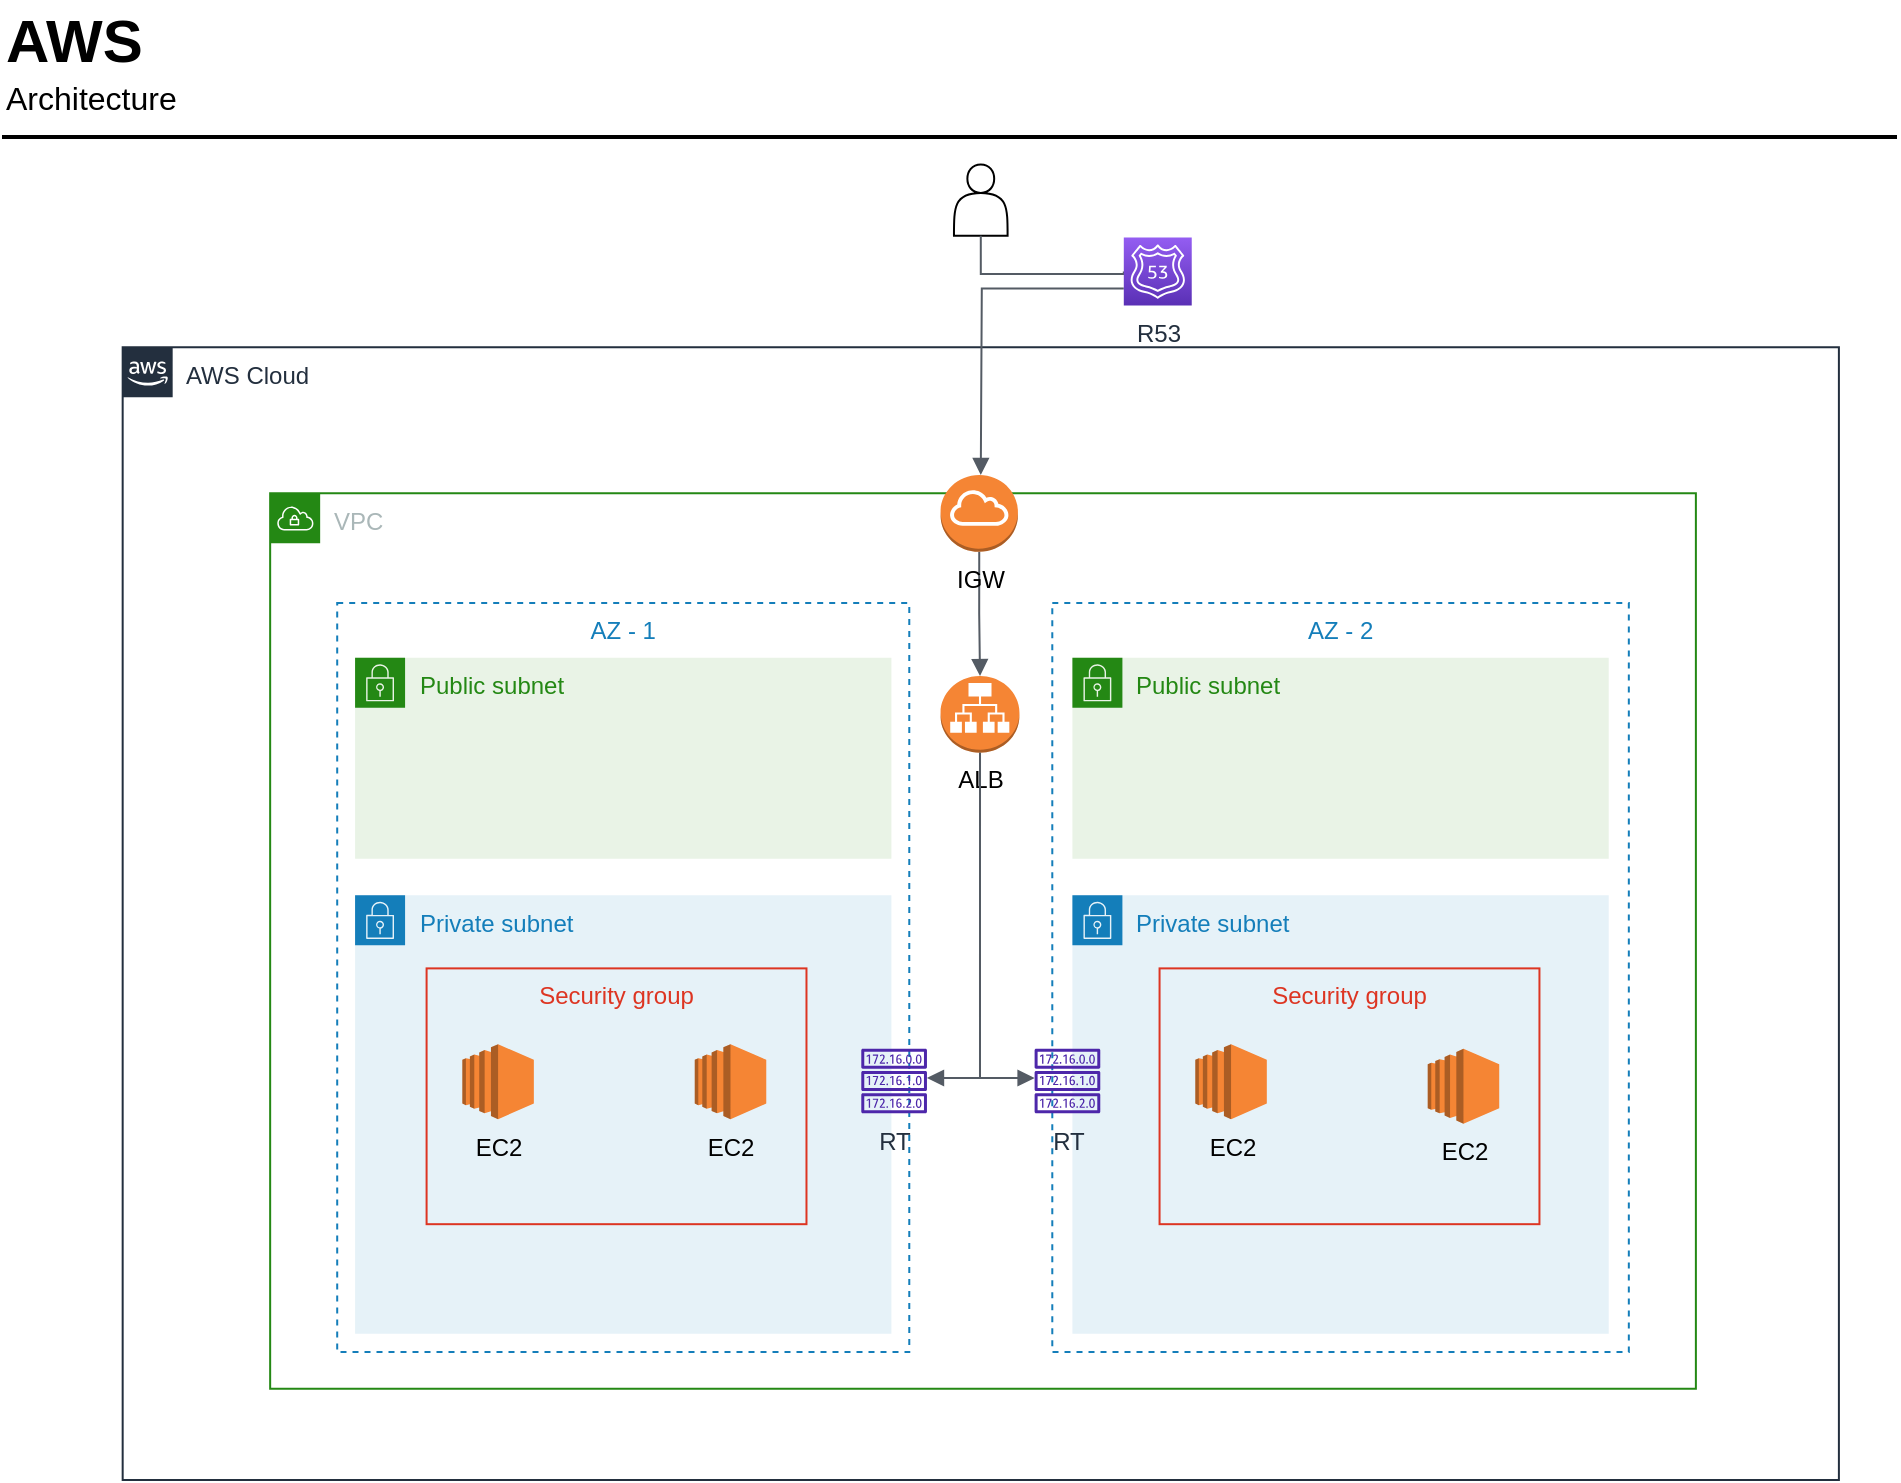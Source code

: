 <mxfile version="20.2.2" type="github">
  <diagram id="Ht1M8jgEwFfnCIfOTk4-" name="Page-1">
    <mxGraphModel dx="1306" dy="781" grid="1" gridSize="10" guides="1" tooltips="1" connect="1" arrows="1" fold="1" page="1" pageScale="1" pageWidth="1169" pageHeight="827" math="0" shadow="0">
      <root>
        <mxCell id="0" />
        <mxCell id="1" parent="0" />
        <mxCell id="-QjtrjUzRDEMRZ5MF8oH-47" value="AWS" style="text;html=1;resizable=0;points=[];autosize=1;align=left;verticalAlign=top;spacingTop=-4;fontSize=30;fontStyle=1" parent="1" vertex="1">
          <mxGeometry x="111" y="50" width="90" height="40" as="geometry" />
        </mxCell>
        <mxCell id="-QjtrjUzRDEMRZ5MF8oH-48" value="Architecture" style="text;html=1;resizable=0;points=[];autosize=1;align=left;verticalAlign=top;spacingTop=-4;fontSize=16;" parent="1" vertex="1">
          <mxGeometry x="111" y="86.543" width="110" height="30" as="geometry" />
        </mxCell>
        <mxCell id="SCVMTBWpLvtzJIhz15lM-1" value="" style="line;strokeWidth=2;html=1;fontSize=14;" parent="1" vertex="1">
          <mxGeometry x="111" y="113.951" width="947.5" height="9.136" as="geometry" />
        </mxCell>
        <mxCell id="GHpW76NrXh7rv0FX1-69-12" value="" style="shape=actor;whiteSpace=wrap;html=1;" vertex="1" parent="1">
          <mxGeometry x="586.985" y="132.222" width="26.816" height="35.63" as="geometry" />
        </mxCell>
        <mxCell id="GHpW76NrXh7rv0FX1-69-16" value="AWS Cloud" style="points=[[0,0],[0.25,0],[0.5,0],[0.75,0],[1,0],[1,0.25],[1,0.5],[1,0.75],[1,1],[0.75,1],[0.5,1],[0.25,1],[0,1],[0,0.75],[0,0.5],[0,0.25]];outlineConnect=0;gradientColor=none;html=1;whiteSpace=wrap;fontSize=12;fontStyle=0;container=1;pointerEvents=0;collapsible=0;recursiveResize=0;shape=mxgraph.aws4.group;grIcon=mxgraph.aws4.group_aws_cloud_alt;strokeColor=#232F3E;fillColor=none;verticalAlign=top;align=left;spacingLeft=30;fontColor=#232F3E;dashed=0;" vertex="1" parent="1">
          <mxGeometry x="171.336" y="223.58" width="858.113" height="566.42" as="geometry" />
        </mxCell>
        <mxCell id="GHpW76NrXh7rv0FX1-69-11" value="VPC" style="points=[[0,0],[0.25,0],[0.5,0],[0.75,0],[1,0],[1,0.25],[1,0.5],[1,0.75],[1,1],[0.75,1],[0.5,1],[0.25,1],[0,1],[0,0.75],[0,0.5],[0,0.25]];outlineConnect=0;gradientColor=none;html=1;whiteSpace=wrap;fontSize=12;fontStyle=0;container=1;pointerEvents=0;collapsible=0;recursiveResize=0;shape=mxgraph.aws4.group;grIcon=mxgraph.aws4.group_vpc;strokeColor=#248814;fillColor=none;verticalAlign=top;align=left;spacingLeft=30;fontColor=#AAB7B8;dashed=0;" vertex="1" parent="GHpW76NrXh7rv0FX1-69-16">
          <mxGeometry x="73.744" y="73.086" width="712.86" height="447.654" as="geometry" />
        </mxCell>
        <mxCell id="GHpW76NrXh7rv0FX1-69-20" value="AZ - 2" style="fillColor=none;strokeColor=#147EBA;dashed=1;verticalAlign=top;fontStyle=0;fontColor=#147EBA;" vertex="1" parent="GHpW76NrXh7rv0FX1-69-11">
          <mxGeometry x="391.067" y="54.815" width="288.272" height="374.568" as="geometry" />
        </mxCell>
        <mxCell id="GHpW76NrXh7rv0FX1-69-31" value="Private subnet" style="points=[[0,0],[0.25,0],[0.5,0],[0.75,0],[1,0],[1,0.25],[1,0.5],[1,0.75],[1,1],[0.75,1],[0.5,1],[0.25,1],[0,1],[0,0.75],[0,0.5],[0,0.25]];outlineConnect=0;gradientColor=none;html=1;whiteSpace=wrap;fontSize=12;fontStyle=0;container=1;pointerEvents=0;collapsible=0;recursiveResize=0;shape=mxgraph.aws4.group;grIcon=mxgraph.aws4.group_security_group;grStroke=0;strokeColor=#147EBA;fillColor=#E6F2F8;verticalAlign=top;align=left;spacingLeft=30;fontColor=#147EBA;dashed=0;" vertex="1" parent="GHpW76NrXh7rv0FX1-69-11">
          <mxGeometry x="401.123" y="200.988" width="268.16" height="219.259" as="geometry" />
        </mxCell>
        <mxCell id="GHpW76NrXh7rv0FX1-69-29" value="Public subnet" style="points=[[0,0],[0.25,0],[0.5,0],[0.75,0],[1,0],[1,0.25],[1,0.5],[1,0.75],[1,1],[0.75,1],[0.5,1],[0.25,1],[0,1],[0,0.75],[0,0.5],[0,0.25]];outlineConnect=0;gradientColor=none;html=1;whiteSpace=wrap;fontSize=12;fontStyle=0;container=1;pointerEvents=0;collapsible=0;recursiveResize=0;shape=mxgraph.aws4.group;grIcon=mxgraph.aws4.group_security_group;grStroke=0;strokeColor=#248814;fillColor=#E9F3E6;verticalAlign=top;align=left;spacingLeft=30;fontColor=#248814;dashed=0;" vertex="1" parent="GHpW76NrXh7rv0FX1-69-11">
          <mxGeometry x="401.123" y="82.222" width="268.16" height="100.494" as="geometry" />
        </mxCell>
        <mxCell id="GHpW76NrXh7rv0FX1-69-32" value="ALB" style="outlineConnect=0;dashed=0;verticalLabelPosition=bottom;verticalAlign=top;align=center;html=1;shape=mxgraph.aws3.application_load_balancer;fillColor=#F58534;gradientColor=none;" vertex="1" parent="GHpW76NrXh7rv0FX1-69-11">
          <mxGeometry x="335.209" y="91.358" width="39.437" height="38.37" as="geometry" />
        </mxCell>
        <mxCell id="GHpW76NrXh7rv0FX1-69-35" value="" style="edgeStyle=orthogonalEdgeStyle;html=1;endArrow=block;elbow=vertical;startArrow=none;endFill=1;strokeColor=#545B64;rounded=0;entryX=0.5;entryY=0;entryDx=0;entryDy=0;entryPerimeter=0;exitX=0.5;exitY=1;exitDx=0;exitDy=0;exitPerimeter=0;" edge="1" parent="GHpW76NrXh7rv0FX1-69-11" source="GHpW76NrXh7rv0FX1-69-22" target="GHpW76NrXh7rv0FX1-69-32">
          <mxGeometry width="100" relative="1" as="geometry">
            <mxPoint x="256.987" y="118.765" as="sourcePoint" />
            <mxPoint x="346.374" y="118.765" as="targetPoint" />
          </mxGeometry>
        </mxCell>
        <mxCell id="GHpW76NrXh7rv0FX1-69-38" value="" style="edgeStyle=orthogonalEdgeStyle;html=1;endArrow=block;elbow=vertical;startArrow=none;endFill=1;strokeColor=#545B64;rounded=0;exitX=0.5;exitY=1;exitDx=0;exitDy=0;exitPerimeter=0;" edge="1" parent="GHpW76NrXh7rv0FX1-69-11" source="GHpW76NrXh7rv0FX1-69-32" target="GHpW76NrXh7rv0FX1-69-34">
          <mxGeometry width="100" relative="1" as="geometry">
            <mxPoint x="256.987" y="118.765" as="sourcePoint" />
            <mxPoint x="346.374" y="118.765" as="targetPoint" />
            <Array as="points">
              <mxPoint x="354.866" y="292.346" />
            </Array>
          </mxGeometry>
        </mxCell>
        <mxCell id="GHpW76NrXh7rv0FX1-69-34" value="RT" style="sketch=0;outlineConnect=0;fontColor=#232F3E;gradientColor=none;fillColor=#4D27AA;strokeColor=none;dashed=0;verticalLabelPosition=bottom;verticalAlign=top;align=center;html=1;fontSize=12;fontStyle=0;aspect=fixed;pointerEvents=1;shape=mxgraph.aws4.route_table;" vertex="1" parent="GHpW76NrXh7rv0FX1-69-11">
          <mxGeometry x="382.129" y="277.728" width="33.028" height="32.179" as="geometry" />
        </mxCell>
        <mxCell id="GHpW76NrXh7rv0FX1-69-22" value="IGW" style="outlineConnect=0;dashed=0;verticalLabelPosition=bottom;verticalAlign=top;align=center;html=1;shape=mxgraph.aws3.internet_gateway;fillColor=#F58534;gradientColor=none;" vertex="1" parent="GHpW76NrXh7rv0FX1-69-11">
          <mxGeometry x="335.209" y="-9.136" width="38.66" height="38.37" as="geometry" />
        </mxCell>
        <mxCell id="GHpW76NrXh7rv0FX1-69-19" value="AZ - 1" style="fillColor=none;strokeColor=#147EBA;dashed=1;verticalAlign=top;fontStyle=0;fontColor=#147EBA;" vertex="1" parent="GHpW76NrXh7rv0FX1-69-11">
          <mxGeometry x="33.52" y="54.815" width="286.038" height="374.568" as="geometry" />
        </mxCell>
        <mxCell id="GHpW76NrXh7rv0FX1-69-27" value="Public subnet" style="points=[[0,0],[0.25,0],[0.5,0],[0.75,0],[1,0],[1,0.25],[1,0.5],[1,0.75],[1,1],[0.75,1],[0.5,1],[0.25,1],[0,1],[0,0.75],[0,0.5],[0,0.25]];outlineConnect=0;gradientColor=none;html=1;whiteSpace=wrap;fontSize=12;fontStyle=0;container=1;pointerEvents=0;collapsible=0;recursiveResize=0;shape=mxgraph.aws4.group;grIcon=mxgraph.aws4.group_security_group;grStroke=0;strokeColor=#248814;fillColor=#E9F3E6;verticalAlign=top;align=left;spacingLeft=30;fontColor=#248814;dashed=0;" vertex="1" parent="GHpW76NrXh7rv0FX1-69-11">
          <mxGeometry x="42.459" y="82.222" width="268.16" height="100.494" as="geometry" />
        </mxCell>
        <mxCell id="GHpW76NrXh7rv0FX1-69-25" value="Private subnet" style="points=[[0,0],[0.25,0],[0.5,0],[0.75,0],[1,0],[1,0.25],[1,0.5],[1,0.75],[1,1],[0.75,1],[0.5,1],[0.25,1],[0,1],[0,0.75],[0,0.5],[0,0.25]];outlineConnect=0;gradientColor=none;html=1;whiteSpace=wrap;fontSize=12;fontStyle=0;container=1;pointerEvents=0;collapsible=0;recursiveResize=0;shape=mxgraph.aws4.group;grIcon=mxgraph.aws4.group_security_group;grStroke=0;strokeColor=#147EBA;fillColor=#E6F2F8;verticalAlign=top;align=left;spacingLeft=30;fontColor=#147EBA;dashed=0;" vertex="1" parent="GHpW76NrXh7rv0FX1-69-11">
          <mxGeometry x="42.459" y="200.988" width="268.16" height="219.259" as="geometry" />
        </mxCell>
        <mxCell id="GHpW76NrXh7rv0FX1-69-40" value="EC2" style="outlineConnect=0;dashed=0;verticalLabelPosition=bottom;verticalAlign=top;align=center;html=1;shape=mxgraph.aws3.ec2;fillColor=#F58534;gradientColor=none;" vertex="1" parent="GHpW76NrXh7rv0FX1-69-25">
          <mxGeometry x="53.632" y="74.457" width="35.755" height="37.457" as="geometry" />
        </mxCell>
        <mxCell id="GHpW76NrXh7rv0FX1-69-33" value="RT" style="sketch=0;outlineConnect=0;fontColor=#232F3E;gradientColor=none;fillColor=#4D27AA;strokeColor=none;dashed=0;verticalLabelPosition=bottom;verticalAlign=top;align=center;html=1;fontSize=12;fontStyle=0;aspect=fixed;pointerEvents=1;shape=mxgraph.aws4.route_table;" vertex="1" parent="GHpW76NrXh7rv0FX1-69-11">
          <mxGeometry x="295.468" y="277.728" width="33.028" height="32.179" as="geometry" />
        </mxCell>
        <mxCell id="GHpW76NrXh7rv0FX1-69-37" value="" style="edgeStyle=orthogonalEdgeStyle;html=1;endArrow=block;elbow=vertical;startArrow=none;endFill=1;strokeColor=#545B64;rounded=0;exitX=0.5;exitY=1;exitDx=0;exitDy=0;exitPerimeter=0;" edge="1" parent="GHpW76NrXh7rv0FX1-69-11" source="GHpW76NrXh7rv0FX1-69-32" target="GHpW76NrXh7rv0FX1-69-33">
          <mxGeometry width="100" relative="1" as="geometry">
            <mxPoint x="256.987" y="146.173" as="sourcePoint" />
            <mxPoint x="346.374" y="146.173" as="targetPoint" />
            <Array as="points">
              <mxPoint x="354.866" y="292.346" />
            </Array>
          </mxGeometry>
        </mxCell>
        <mxCell id="GHpW76NrXh7rv0FX1-69-39" value="EC2" style="outlineConnect=0;dashed=0;verticalLabelPosition=bottom;verticalAlign=top;align=center;html=1;shape=mxgraph.aws3.ec2;fillColor=#F58534;gradientColor=none;" vertex="1" parent="GHpW76NrXh7rv0FX1-69-11">
          <mxGeometry x="212.294" y="275.444" width="35.755" height="37.457" as="geometry" />
        </mxCell>
        <mxCell id="GHpW76NrXh7rv0FX1-69-42" value="EC2" style="outlineConnect=0;dashed=0;verticalLabelPosition=bottom;verticalAlign=top;align=center;html=1;shape=mxgraph.aws3.ec2;fillColor=#F58534;gradientColor=none;" vertex="1" parent="GHpW76NrXh7rv0FX1-69-11">
          <mxGeometry x="462.577" y="275.444" width="35.755" height="37.457" as="geometry" />
        </mxCell>
        <mxCell id="GHpW76NrXh7rv0FX1-69-41" value="EC2" style="outlineConnect=0;dashed=0;verticalLabelPosition=bottom;verticalAlign=top;align=center;html=1;shape=mxgraph.aws3.ec2;fillColor=#F58534;gradientColor=none;" vertex="1" parent="GHpW76NrXh7rv0FX1-69-11">
          <mxGeometry x="578.779" y="277.728" width="35.755" height="37.457" as="geometry" />
        </mxCell>
        <mxCell id="GHpW76NrXh7rv0FX1-69-51" value="Security group" style="fillColor=none;strokeColor=#DD3522;verticalAlign=top;fontStyle=0;fontColor=#DD3522;" vertex="1" parent="GHpW76NrXh7rv0FX1-69-11">
          <mxGeometry x="78.213" y="237.531" width="189.947" height="127.901" as="geometry" />
        </mxCell>
        <mxCell id="GHpW76NrXh7rv0FX1-69-52" value="Security group" style="fillColor=none;strokeColor=#DD3522;verticalAlign=top;fontStyle=0;fontColor=#DD3522;" vertex="1" parent="GHpW76NrXh7rv0FX1-69-11">
          <mxGeometry x="444.699" y="237.531" width="189.947" height="127.901" as="geometry" />
        </mxCell>
        <mxCell id="GHpW76NrXh7rv0FX1-69-23" value="" style="edgeStyle=orthogonalEdgeStyle;html=1;endArrow=block;elbow=vertical;startArrow=none;endFill=1;strokeColor=#545B64;rounded=0;exitX=0;exitY=0.75;exitDx=0;exitDy=0;exitPerimeter=0;" edge="1" parent="1" source="GHpW76NrXh7rv0FX1-69-21">
          <mxGeometry width="100" relative="1" as="geometry">
            <mxPoint x="502.067" y="406.296" as="sourcePoint" />
            <mxPoint x="600.393" y="287.531" as="targetPoint" />
          </mxGeometry>
        </mxCell>
        <mxCell id="GHpW76NrXh7rv0FX1-69-46" value="" style="edgeStyle=orthogonalEdgeStyle;html=1;endArrow=none;elbow=vertical;startArrow=none;endFill=1;strokeColor=#545B64;rounded=0;exitX=0.5;exitY=1;exitDx=0;exitDy=0;entryX=0;entryY=0.5;entryDx=0;entryDy=0;entryPerimeter=0;" edge="1" parent="1" source="GHpW76NrXh7rv0FX1-69-12" target="GHpW76NrXh7rv0FX1-69-21">
          <mxGeometry width="100" relative="1" as="geometry">
            <mxPoint x="600.393" y="187.037" as="sourcePoint" />
            <mxPoint x="600.393" y="282.963" as="targetPoint" />
            <Array as="points">
              <mxPoint x="600.393" y="187.037" />
            </Array>
          </mxGeometry>
        </mxCell>
        <mxCell id="GHpW76NrXh7rv0FX1-69-21" value="R53" style="sketch=0;points=[[0,0,0],[0.25,0,0],[0.5,0,0],[0.75,0,0],[1,0,0],[0,1,0],[0.25,1,0],[0.5,1,0],[0.75,1,0],[1,1,0],[0,0.25,0],[0,0.5,0],[0,0.75,0],[1,0.25,0],[1,0.5,0],[1,0.75,0]];outlineConnect=0;fontColor=#232F3E;gradientColor=#945DF2;gradientDirection=north;fillColor=#5A30B5;strokeColor=#ffffff;dashed=0;verticalLabelPosition=bottom;verticalAlign=top;align=center;html=1;fontSize=12;fontStyle=0;aspect=fixed;shape=mxgraph.aws4.resourceIcon;resIcon=mxgraph.aws4.route_53;" vertex="1" parent="1">
          <mxGeometry x="671.902" y="168.765" width="33.967" height="33.967" as="geometry" />
        </mxCell>
      </root>
    </mxGraphModel>
  </diagram>
</mxfile>
